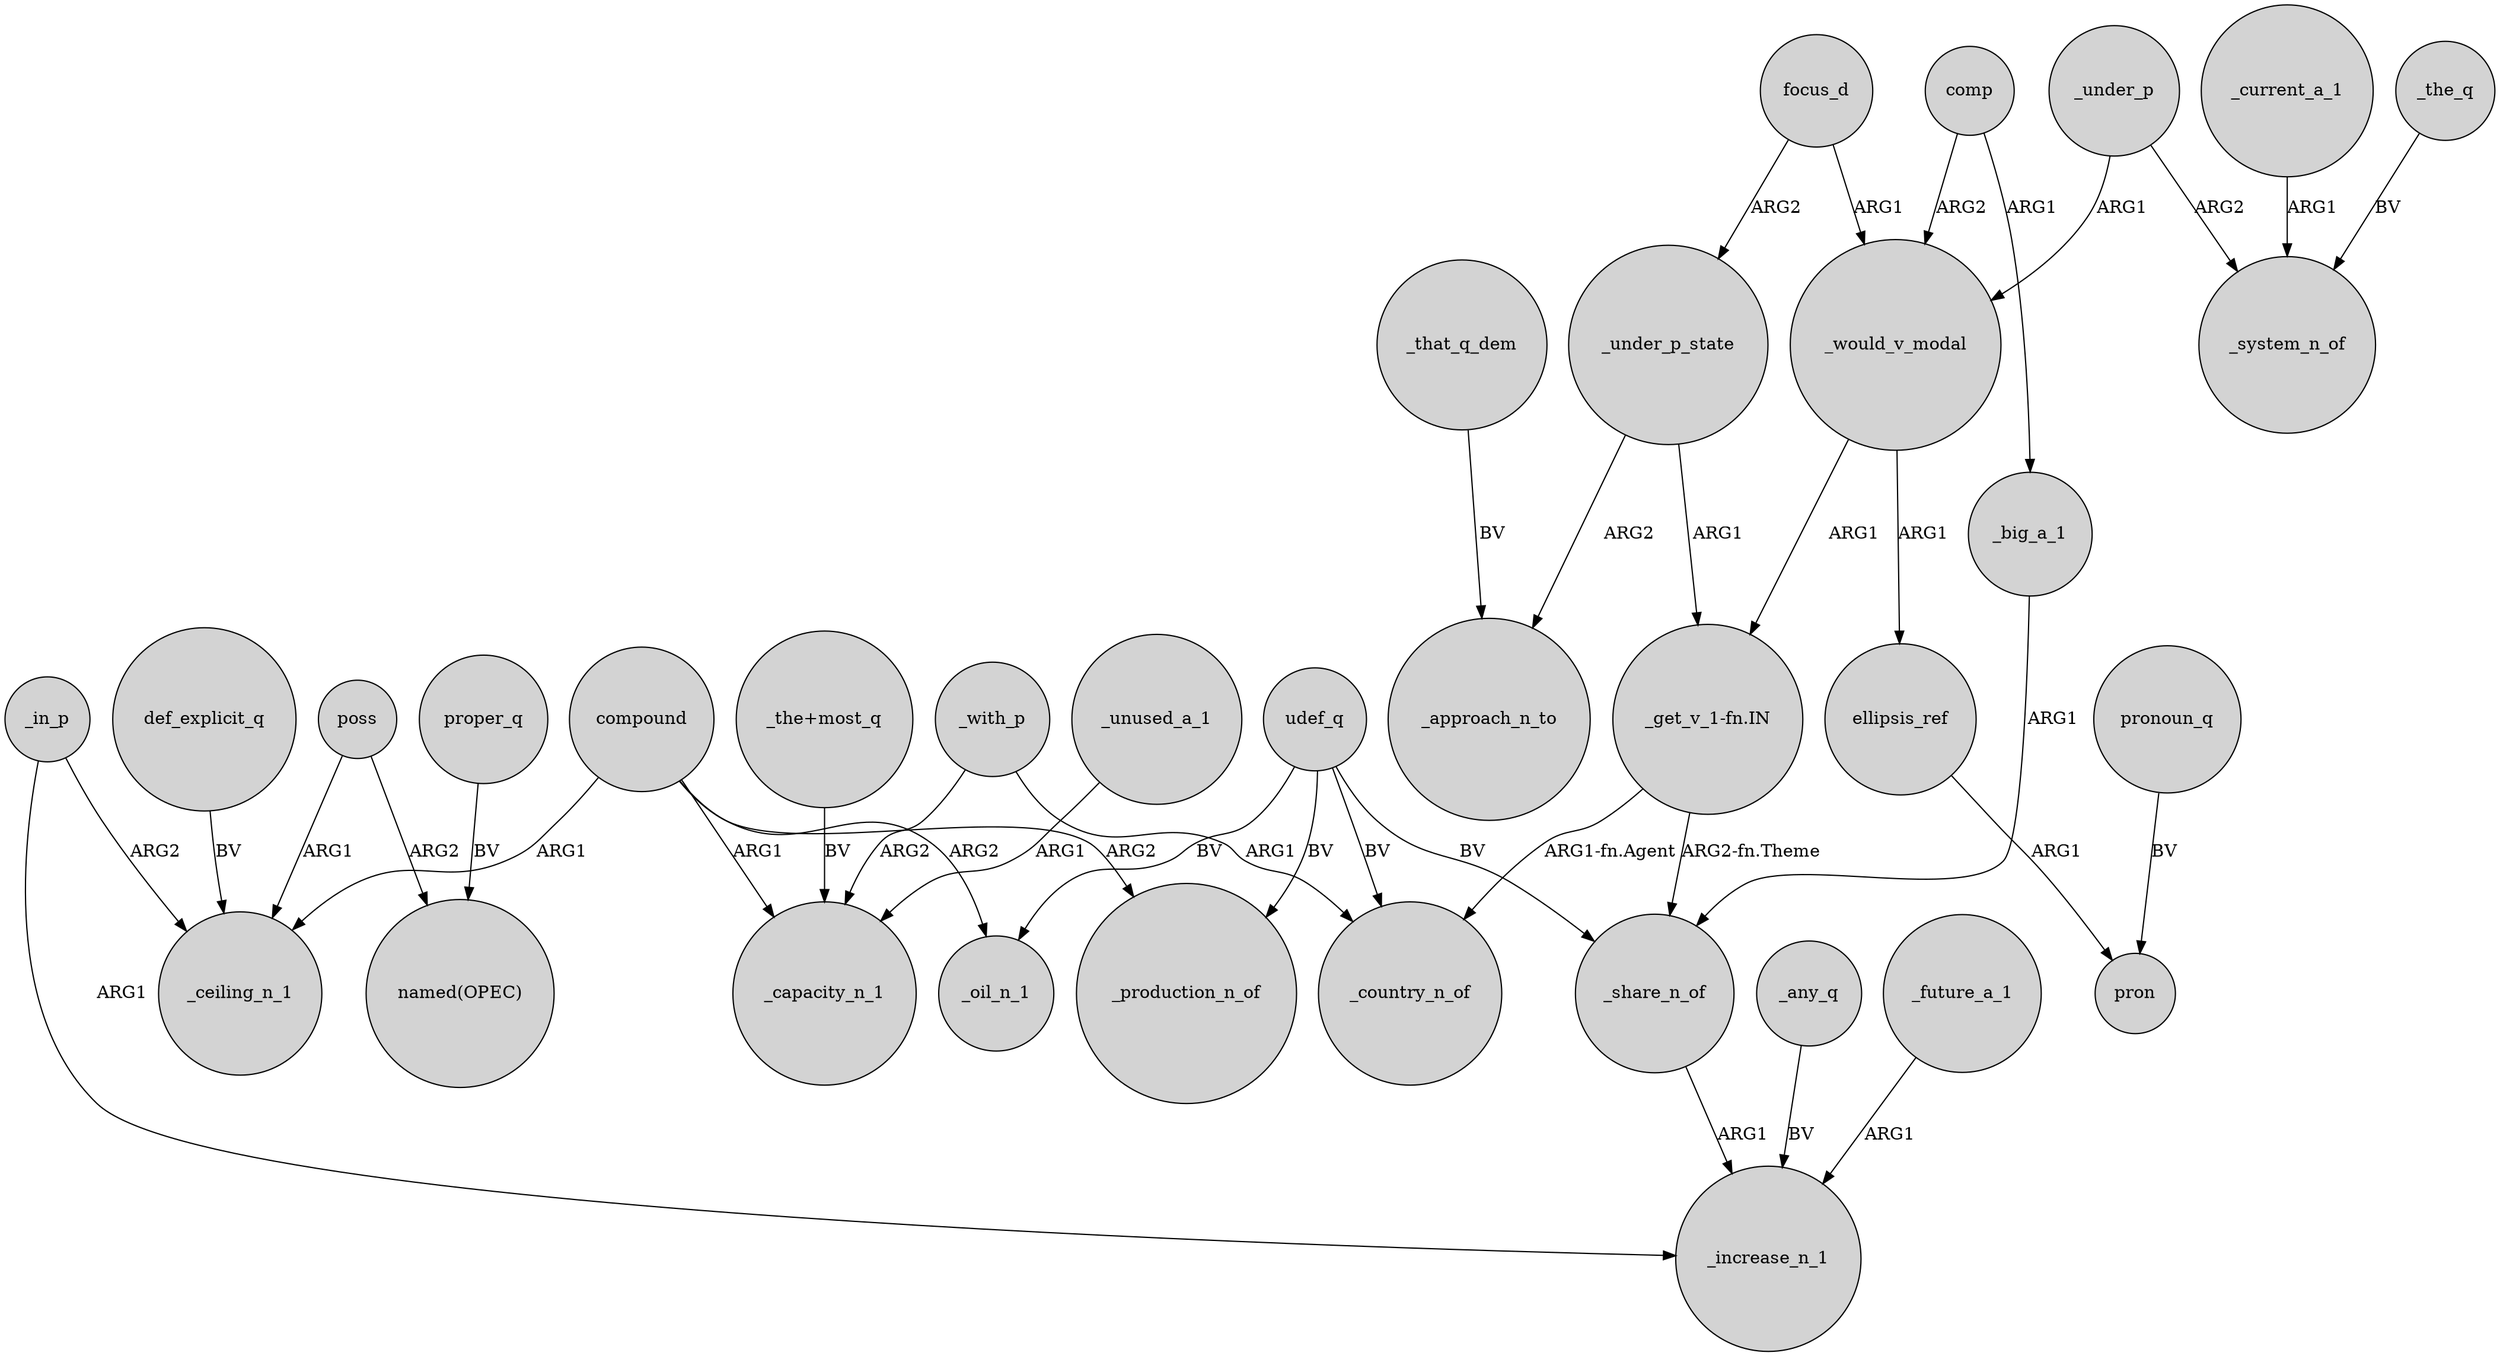 digraph {
	node [shape=circle style=filled]
	_unused_a_1 -> _capacity_n_1 [label=ARG1]
	udef_q -> _production_n_of [label=BV]
	_that_q_dem -> _approach_n_to [label=BV]
	compound -> _capacity_n_1 [label=ARG1]
	"_get_v_1-fn.IN" -> _country_n_of [label="ARG1-fn.Agent"]
	comp -> _big_a_1 [label=ARG1]
	comp -> _would_v_modal [label=ARG2]
	_would_v_modal -> "_get_v_1-fn.IN" [label=ARG1]
	_big_a_1 -> _share_n_of [label=ARG1]
	_in_p -> _ceiling_n_1 [label=ARG2]
	_share_n_of -> _increase_n_1 [label=ARG1]
	ellipsis_ref -> pron [label=ARG1]
	compound -> _production_n_of [label=ARG2]
	poss -> _ceiling_n_1 [label=ARG1]
	_under_p_state -> _approach_n_to [label=ARG2]
	_under_p -> _system_n_of [label=ARG2]
	_under_p_state -> "_get_v_1-fn.IN" [label=ARG1]
	udef_q -> _country_n_of [label=BV]
	compound -> _oil_n_1 [label=ARG2]
	_any_q -> _increase_n_1 [label=BV]
	pronoun_q -> pron [label=BV]
	_with_p -> _capacity_n_1 [label=ARG2]
	_current_a_1 -> _system_n_of [label=ARG1]
	"_the+most_q" -> _capacity_n_1 [label=BV]
	"_get_v_1-fn.IN" -> _share_n_of [label="ARG2-fn.Theme"]
	_future_a_1 -> _increase_n_1 [label=ARG1]
	_with_p -> _country_n_of [label=ARG1]
	_would_v_modal -> ellipsis_ref [label=ARG1]
	_under_p -> _would_v_modal [label=ARG1]
	udef_q -> _share_n_of [label=BV]
	udef_q -> _oil_n_1 [label=BV]
	compound -> _ceiling_n_1 [label=ARG1]
	_the_q -> _system_n_of [label=BV]
	proper_q -> "named(OPEC)" [label=BV]
	def_explicit_q -> _ceiling_n_1 [label=BV]
	focus_d -> _under_p_state [label=ARG2]
	_in_p -> _increase_n_1 [label=ARG1]
	poss -> "named(OPEC)" [label=ARG2]
	focus_d -> _would_v_modal [label=ARG1]
}
